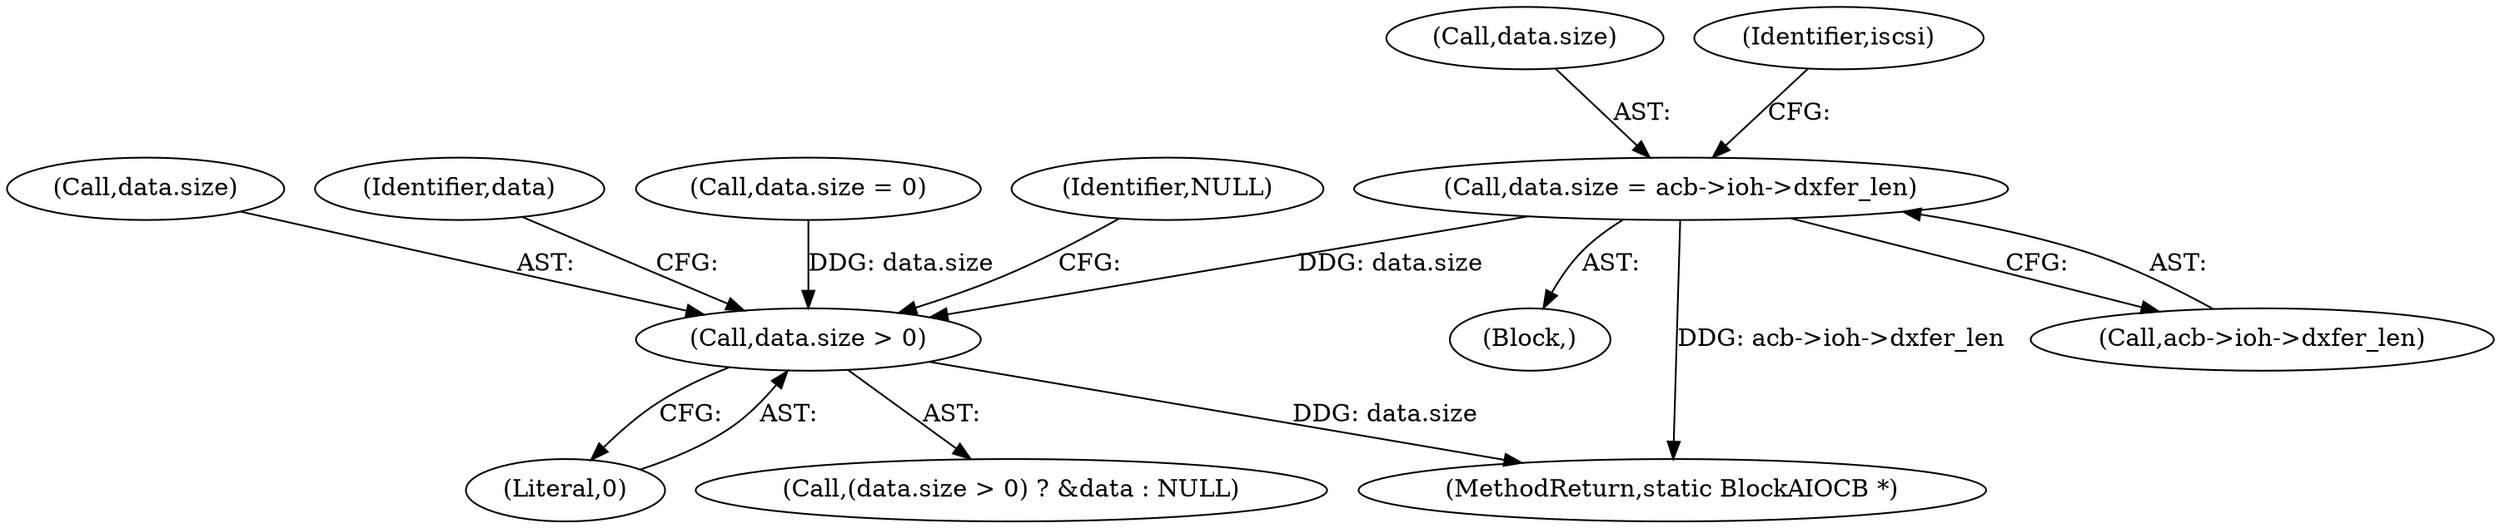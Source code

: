 digraph "0_qemu_a6b3167fa0e825aebb5a7cd8b437b6d41584a196@pointer" {
"1000305" [label="(Call,data.size = acb->ioh->dxfer_len)"];
"1000344" [label="(Call,data.size > 0)"];
"1000306" [label="(Call,data.size)"];
"1000305" [label="(Call,data.size = acb->ioh->dxfer_len)"];
"1000420" [label="(MethodReturn,static BlockAIOCB *)"];
"1000345" [label="(Call,data.size)"];
"1000350" [label="(Identifier,data)"];
"1000335" [label="(Identifier,iscsi)"];
"1000348" [label="(Literal,0)"];
"1000273" [label="(Call,data.size = 0)"];
"1000309" [label="(Call,acb->ioh->dxfer_len)"];
"1000295" [label="(Block,)"];
"1000343" [label="(Call,(data.size > 0) ? &data : NULL)"];
"1000351" [label="(Identifier,NULL)"];
"1000344" [label="(Call,data.size > 0)"];
"1000305" -> "1000295"  [label="AST: "];
"1000305" -> "1000309"  [label="CFG: "];
"1000306" -> "1000305"  [label="AST: "];
"1000309" -> "1000305"  [label="AST: "];
"1000335" -> "1000305"  [label="CFG: "];
"1000305" -> "1000420"  [label="DDG: acb->ioh->dxfer_len"];
"1000305" -> "1000344"  [label="DDG: data.size"];
"1000344" -> "1000343"  [label="AST: "];
"1000344" -> "1000348"  [label="CFG: "];
"1000345" -> "1000344"  [label="AST: "];
"1000348" -> "1000344"  [label="AST: "];
"1000350" -> "1000344"  [label="CFG: "];
"1000351" -> "1000344"  [label="CFG: "];
"1000344" -> "1000420"  [label="DDG: data.size"];
"1000273" -> "1000344"  [label="DDG: data.size"];
}
